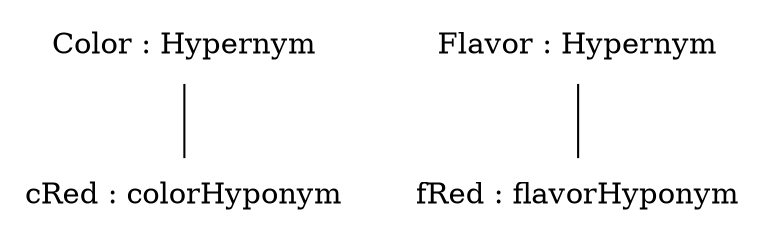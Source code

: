 graph {
n0[label = "Color : Hypernym", style = "solid", shape = "plaintext"] ;
n0_0[label = "cRed : colorHyponym", style = "solid", shape = "plaintext"] ;
n0 -- n0_0 [style = "solid"];

n1[label = "Flavor : Hypernym", style = "solid", shape = "plaintext"] ;
n1_1[label = "fRed : flavorHyponym", style = "solid", shape = "plaintext"] ;
n1 -- n1_1 [style = "solid"];
}

